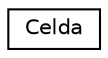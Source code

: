digraph "Graphical Class Hierarchy"
{
  edge [fontname="Helvetica",fontsize="10",labelfontname="Helvetica",labelfontsize="10"];
  node [fontname="Helvetica",fontsize="10",shape=record];
  rankdir="LR";
  Node1 [label="Celda",height=0.2,width=0.4,color="black", fillcolor="white", style="filled",URL="$class_celda.html"];
}
